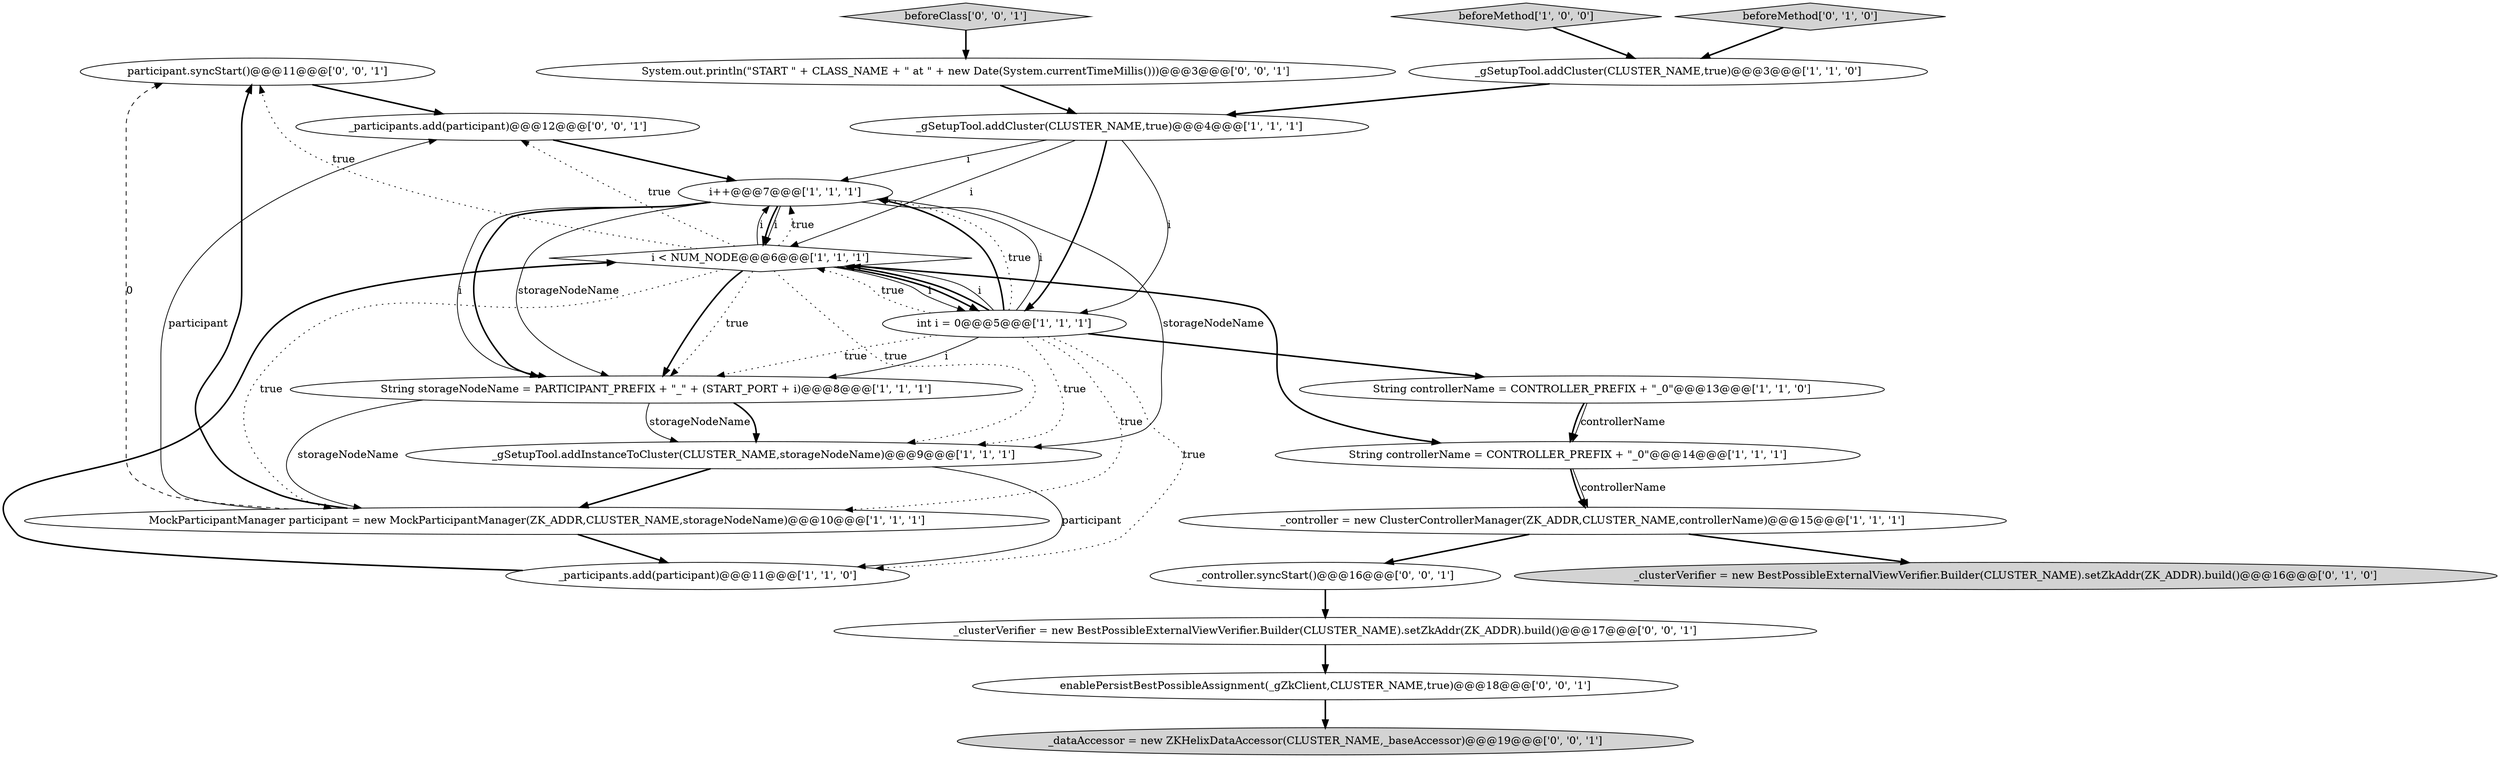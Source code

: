 digraph {
20 [style = filled, label = "participant.syncStart()@@@11@@@['0', '0', '1']", fillcolor = white, shape = ellipse image = "AAA0AAABBB3BBB"];
8 [style = filled, label = "int i = 0@@@5@@@['1', '1', '1']", fillcolor = white, shape = ellipse image = "AAA0AAABBB1BBB"];
16 [style = filled, label = "_clusterVerifier = new BestPossibleExternalViewVerifier.Builder(CLUSTER_NAME).setZkAddr(ZK_ADDR).build()@@@17@@@['0', '0', '1']", fillcolor = white, shape = ellipse image = "AAA0AAABBB3BBB"];
21 [style = filled, label = "_controller.syncStart()@@@16@@@['0', '0', '1']", fillcolor = white, shape = ellipse image = "AAA0AAABBB3BBB"];
13 [style = filled, label = "beforeMethod['0', '1', '0']", fillcolor = lightgray, shape = diamond image = "AAA0AAABBB2BBB"];
1 [style = filled, label = "i < NUM_NODE@@@6@@@['1', '1', '1']", fillcolor = white, shape = diamond image = "AAA0AAABBB1BBB"];
9 [style = filled, label = "String storageNodeName = PARTICIPANT_PREFIX + \"_\" + (START_PORT + i)@@@8@@@['1', '1', '1']", fillcolor = white, shape = ellipse image = "AAA0AAABBB1BBB"];
19 [style = filled, label = "_dataAccessor = new ZKHelixDataAccessor(CLUSTER_NAME,_baseAccessor)@@@19@@@['0', '0', '1']", fillcolor = lightgray, shape = ellipse image = "AAA0AAABBB3BBB"];
10 [style = filled, label = "String controllerName = CONTROLLER_PREFIX + \"_0\"@@@14@@@['1', '1', '1']", fillcolor = white, shape = ellipse image = "AAA0AAABBB1BBB"];
4 [style = filled, label = "_gSetupTool.addCluster(CLUSTER_NAME,true)@@@3@@@['1', '1', '0']", fillcolor = white, shape = ellipse image = "AAA0AAABBB1BBB"];
3 [style = filled, label = "_controller = new ClusterControllerManager(ZK_ADDR,CLUSTER_NAME,controllerName)@@@15@@@['1', '1', '1']", fillcolor = white, shape = ellipse image = "AAA0AAABBB1BBB"];
15 [style = filled, label = "_participants.add(participant)@@@12@@@['0', '0', '1']", fillcolor = white, shape = ellipse image = "AAA0AAABBB3BBB"];
22 [style = filled, label = "beforeClass['0', '0', '1']", fillcolor = lightgray, shape = diamond image = "AAA0AAABBB3BBB"];
11 [style = filled, label = "_gSetupTool.addCluster(CLUSTER_NAME,true)@@@4@@@['1', '1', '1']", fillcolor = white, shape = ellipse image = "AAA0AAABBB1BBB"];
17 [style = filled, label = "System.out.println(\"START \" + CLASS_NAME + \" at \" + new Date(System.currentTimeMillis()))@@@3@@@['0', '0', '1']", fillcolor = white, shape = ellipse image = "AAA0AAABBB3BBB"];
5 [style = filled, label = "String controllerName = CONTROLLER_PREFIX + \"_0\"@@@13@@@['1', '1', '0']", fillcolor = white, shape = ellipse image = "AAA0AAABBB1BBB"];
18 [style = filled, label = "enablePersistBestPossibleAssignment(_gZkClient,CLUSTER_NAME,true)@@@18@@@['0', '0', '1']", fillcolor = white, shape = ellipse image = "AAA0AAABBB3BBB"];
2 [style = filled, label = "_participants.add(participant)@@@11@@@['1', '1', '0']", fillcolor = white, shape = ellipse image = "AAA0AAABBB1BBB"];
0 [style = filled, label = "i++@@@7@@@['1', '1', '1']", fillcolor = white, shape = ellipse image = "AAA0AAABBB1BBB"];
12 [style = filled, label = "MockParticipantManager participant = new MockParticipantManager(ZK_ADDR,CLUSTER_NAME,storageNodeName)@@@10@@@['1', '1', '1']", fillcolor = white, shape = ellipse image = "AAA0AAABBB1BBB"];
14 [style = filled, label = "_clusterVerifier = new BestPossibleExternalViewVerifier.Builder(CLUSTER_NAME).setZkAddr(ZK_ADDR).build()@@@16@@@['0', '1', '0']", fillcolor = lightgray, shape = ellipse image = "AAA1AAABBB2BBB"];
6 [style = filled, label = "_gSetupTool.addInstanceToCluster(CLUSTER_NAME,storageNodeName)@@@9@@@['1', '1', '1']", fillcolor = white, shape = ellipse image = "AAA0AAABBB1BBB"];
7 [style = filled, label = "beforeMethod['1', '0', '0']", fillcolor = lightgray, shape = diamond image = "AAA0AAABBB1BBB"];
8->1 [style = solid, label="i"];
11->8 [style = solid, label="i"];
12->15 [style = solid, label="participant"];
3->14 [style = bold, label=""];
1->8 [style = solid, label="i"];
1->9 [style = bold, label=""];
13->4 [style = bold, label=""];
8->5 [style = bold, label=""];
1->10 [style = bold, label=""];
8->0 [style = bold, label=""];
9->12 [style = solid, label="storageNodeName"];
6->2 [style = solid, label="participant"];
1->0 [style = dotted, label="true"];
1->9 [style = dotted, label="true"];
0->1 [style = solid, label="i"];
16->18 [style = bold, label=""];
1->15 [style = dotted, label="true"];
12->2 [style = bold, label=""];
4->11 [style = bold, label=""];
20->15 [style = bold, label=""];
3->21 [style = bold, label=""];
1->8 [style = bold, label=""];
0->9 [style = bold, label=""];
21->16 [style = bold, label=""];
8->6 [style = dotted, label="true"];
11->1 [style = solid, label="i"];
8->2 [style = dotted, label="true"];
22->17 [style = bold, label=""];
1->6 [style = dotted, label="true"];
5->10 [style = bold, label=""];
0->9 [style = solid, label="storageNodeName"];
0->1 [style = bold, label=""];
9->6 [style = solid, label="storageNodeName"];
10->3 [style = bold, label=""];
8->9 [style = solid, label="i"];
9->6 [style = bold, label=""];
8->1 [style = bold, label=""];
0->9 [style = solid, label="i"];
0->6 [style = solid, label="storageNodeName"];
5->10 [style = solid, label="controllerName"];
15->0 [style = bold, label=""];
8->12 [style = dotted, label="true"];
11->0 [style = solid, label="i"];
18->19 [style = bold, label=""];
11->8 [style = bold, label=""];
7->4 [style = bold, label=""];
2->1 [style = bold, label=""];
1->12 [style = dotted, label="true"];
12->20 [style = bold, label=""];
10->3 [style = solid, label="controllerName"];
6->12 [style = bold, label=""];
17->11 [style = bold, label=""];
1->20 [style = dotted, label="true"];
12->20 [style = dashed, label="0"];
1->0 [style = solid, label="i"];
8->1 [style = dotted, label="true"];
8->0 [style = dotted, label="true"];
8->0 [style = solid, label="i"];
8->9 [style = dotted, label="true"];
}
